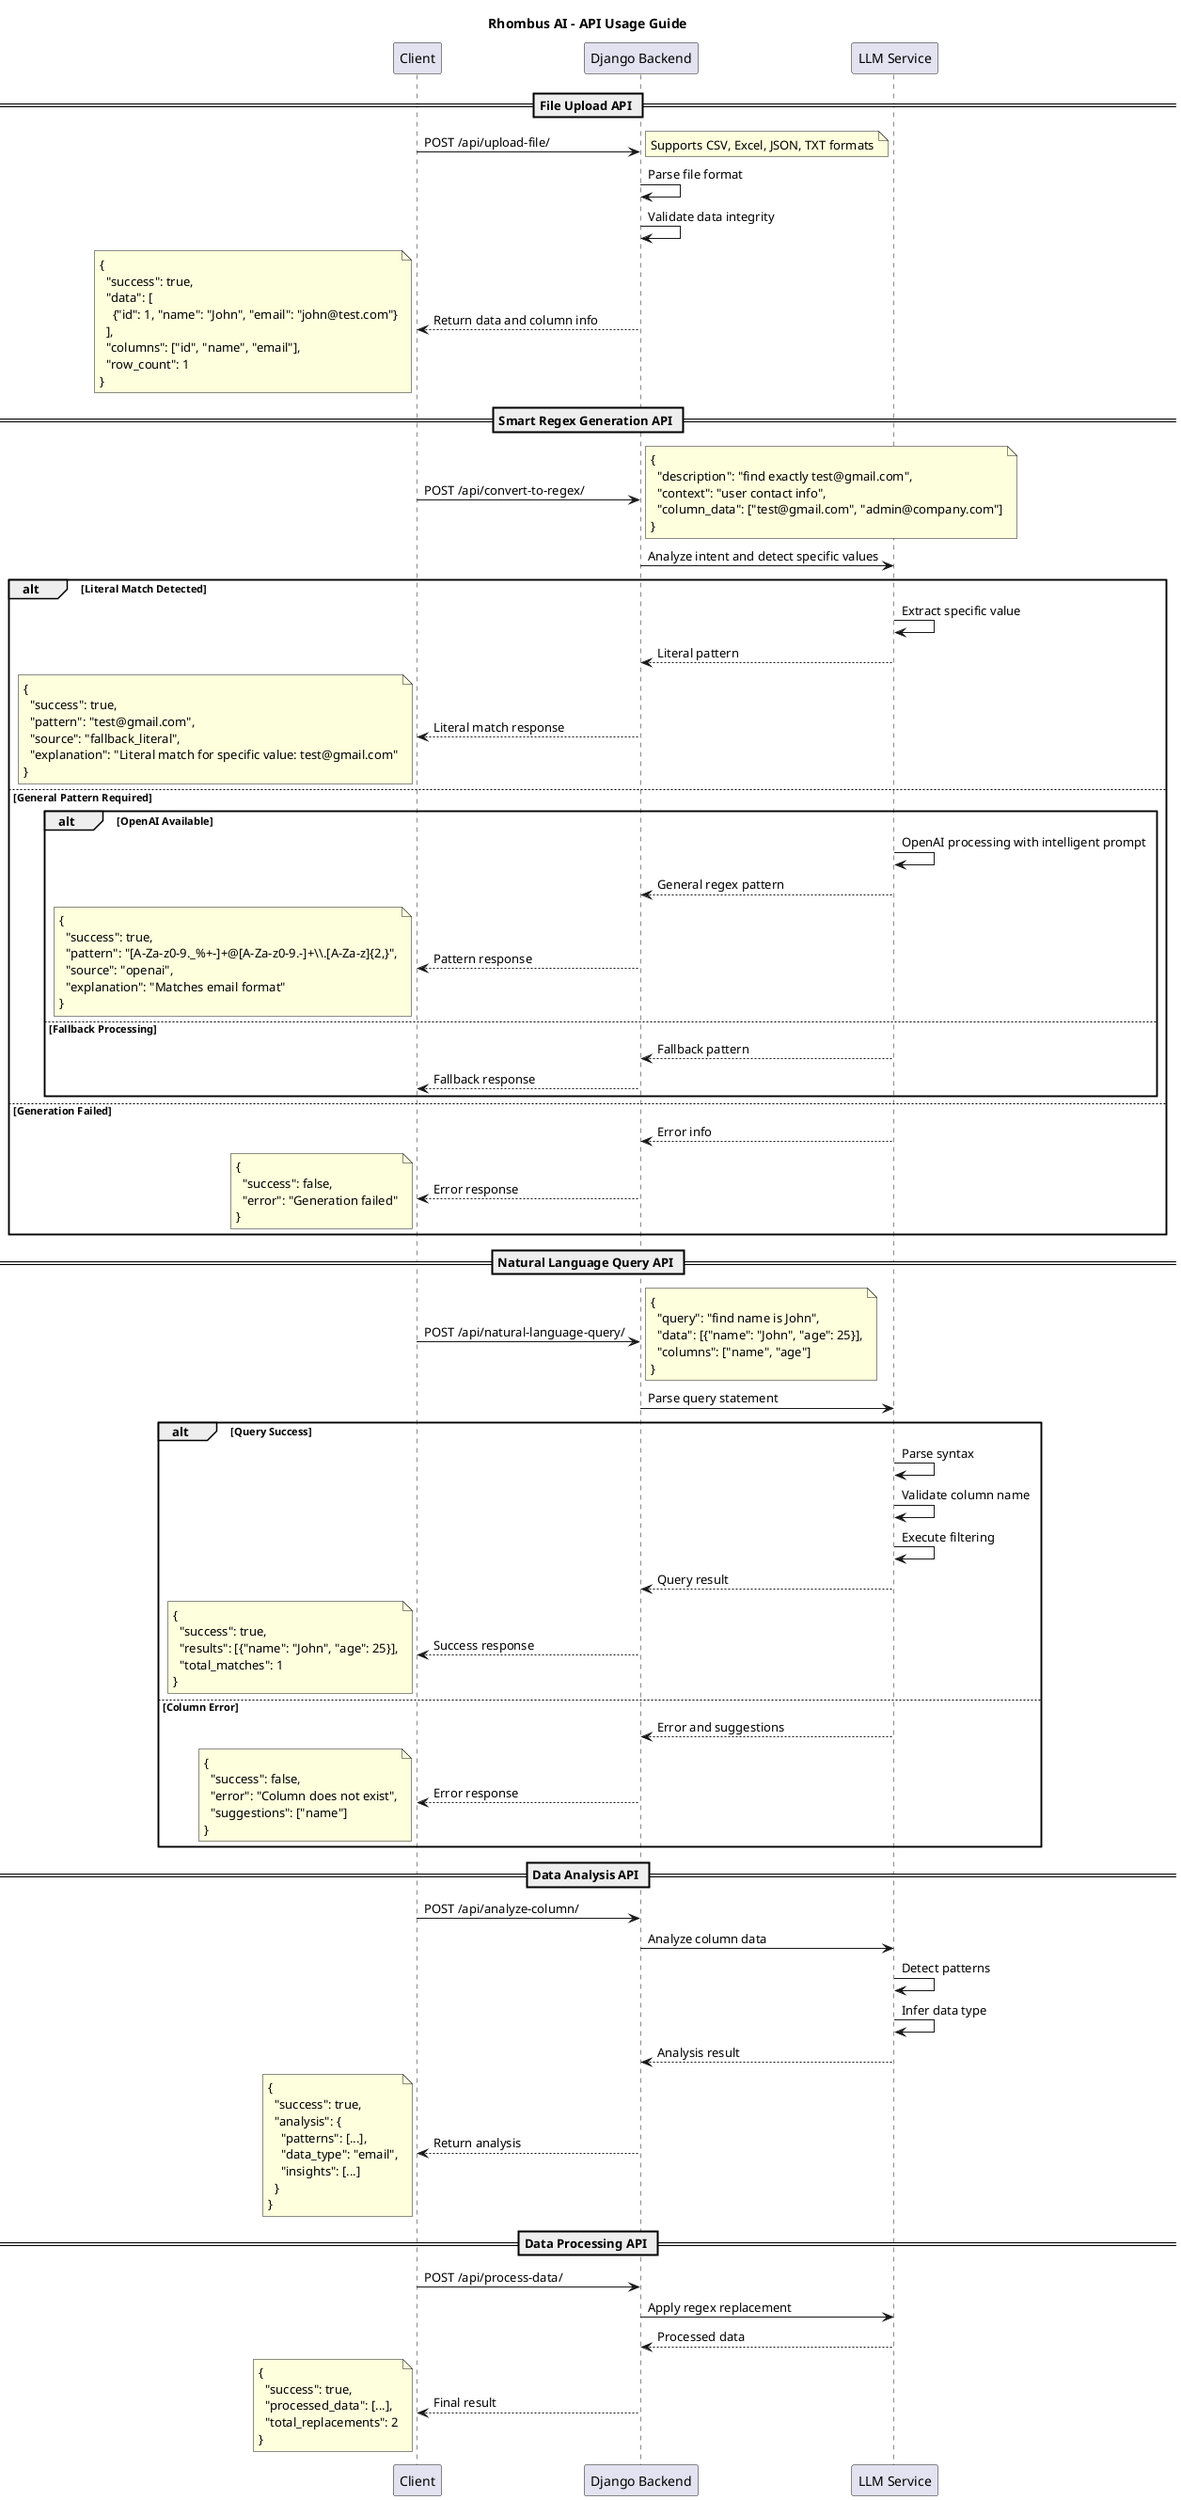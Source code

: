 @startuml
title Rhombus AI - API Usage Guide


participant Client as Client
participant "Django Backend" as Backend
participant "LLM Service" as LLM

== File Upload API ==
Client -> Backend: POST /api/upload-file/
note right: Supports CSV, Excel, JSON, TXT formats
Backend -> Backend: Parse file format
Backend -> Backend: Validate data integrity
Backend --> Client: Return data and column info
note left
{
  "success": true,
  "data": [
    {"id": 1, "name": "John", "email": "john@test.com"}
  ],
  "columns": ["id", "name", "email"],
  "row_count": 1
}
end note

== Smart Regex Generation API ==
Client -> Backend: POST /api/convert-to-regex/
note right
{
  "description": "find exactly test@gmail.com",
  "context": "user contact info",
  "column_data": ["test@gmail.com", "admin@company.com"]
}
end note

Backend -> LLM: Analyze intent and detect specific values
alt Literal Match Detected
    LLM -> LLM: Extract specific value
    LLM --> Backend: Literal pattern
    Backend --> Client: Literal match response
    note left
    {
      "success": true,
      "pattern": "test@gmail.com",
      "source": "fallback_literal",
      "explanation": "Literal match for specific value: test@gmail.com"
    }
    end note
else General Pattern Required
    alt OpenAI Available
        LLM -> LLM: OpenAI processing with intelligent prompt
        LLM --> Backend: General regex pattern
        Backend --> Client: Pattern response
        note left
        {
          "success": true,
          "pattern": "[A-Za-z0-9._%+-]+@[A-Za-z0-9.-]+\\.[A-Za-z]{2,}",
          "source": "openai",
          "explanation": "Matches email format"
        }
        end note
    else Fallback Processing
        LLM --> Backend: Fallback pattern
        Backend --> Client: Fallback response
    end
else Generation Failed
    LLM --> Backend: Error info
    Backend --> Client: Error response
    note left
    {
      "success": false,
      "error": "Generation failed"
    }
    end note
end

== Natural Language Query API ==
Client -> Backend: POST /api/natural-language-query/
note right
{
  "query": "find name is John",
  "data": [{"name": "John", "age": 25}],
  "columns": ["name", "age"]
}
end note

Backend -> LLM: Parse query statement
alt Query Success
    LLM -> LLM: Parse syntax
    LLM -> LLM: Validate column name
    LLM -> LLM: Execute filtering
    LLM --> Backend: Query result
    Backend --> Client: Success response
    note left
    {
      "success": true,
      "results": [{"name": "John", "age": 25}],
      "total_matches": 1
    }
    end note
else Column Error
    LLM --> Backend: Error and suggestions
    Backend --> Client: Error response
    note left
    {
      "success": false,
      "error": "Column does not exist",
      "suggestions": ["name"]
    }
    end note
end

== Data Analysis API ==
Client -> Backend: POST /api/analyze-column/
Backend -> LLM: Analyze column data
LLM -> LLM: Detect patterns
LLM -> LLM: Infer data type
LLM --> Backend: Analysis result
Backend --> Client: Return analysis
note left
{
  "success": true,
  "analysis": {
    "patterns": [...],
    "data_type": "email",
    "insights": [...]
  }
}
end note

== Data Processing API ==
Client -> Backend: POST /api/process-data/
Backend -> LLM: Apply regex replacement
LLM --> Backend: Processed data
Backend --> Client: Final result
note left
{
  "success": true,
  "processed_data": [...],
  "total_replacements": 2
}
end note

@enduml